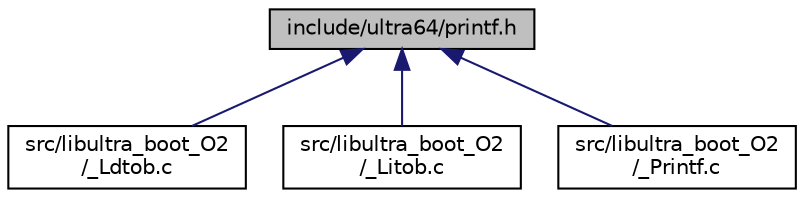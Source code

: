 digraph "include/ultra64/printf.h"
{
 // LATEX_PDF_SIZE
  edge [fontname="Helvetica",fontsize="10",labelfontname="Helvetica",labelfontsize="10"];
  node [fontname="Helvetica",fontsize="10",shape=record];
  Node1 [label="include/ultra64/printf.h",height=0.2,width=0.4,color="black", fillcolor="grey75", style="filled", fontcolor="black",tooltip=" "];
  Node1 -> Node2 [dir="back",color="midnightblue",fontsize="10",style="solid",fontname="Helvetica"];
  Node2 [label="src/libultra_boot_O2\l/_Ldtob.c",height=0.2,width=0.4,color="black", fillcolor="white", style="filled",URL="$d4/de7/__Ldtob_8c.html",tooltip=" "];
  Node1 -> Node3 [dir="back",color="midnightblue",fontsize="10",style="solid",fontname="Helvetica"];
  Node3 [label="src/libultra_boot_O2\l/_Litob.c",height=0.2,width=0.4,color="black", fillcolor="white", style="filled",URL="$d3/df5/__Litob_8c.html",tooltip=" "];
  Node1 -> Node4 [dir="back",color="midnightblue",fontsize="10",style="solid",fontname="Helvetica"];
  Node4 [label="src/libultra_boot_O2\l/_Printf.c",height=0.2,width=0.4,color="black", fillcolor="white", style="filled",URL="$d8/dd3/__Printf_8c.html",tooltip=" "];
}
